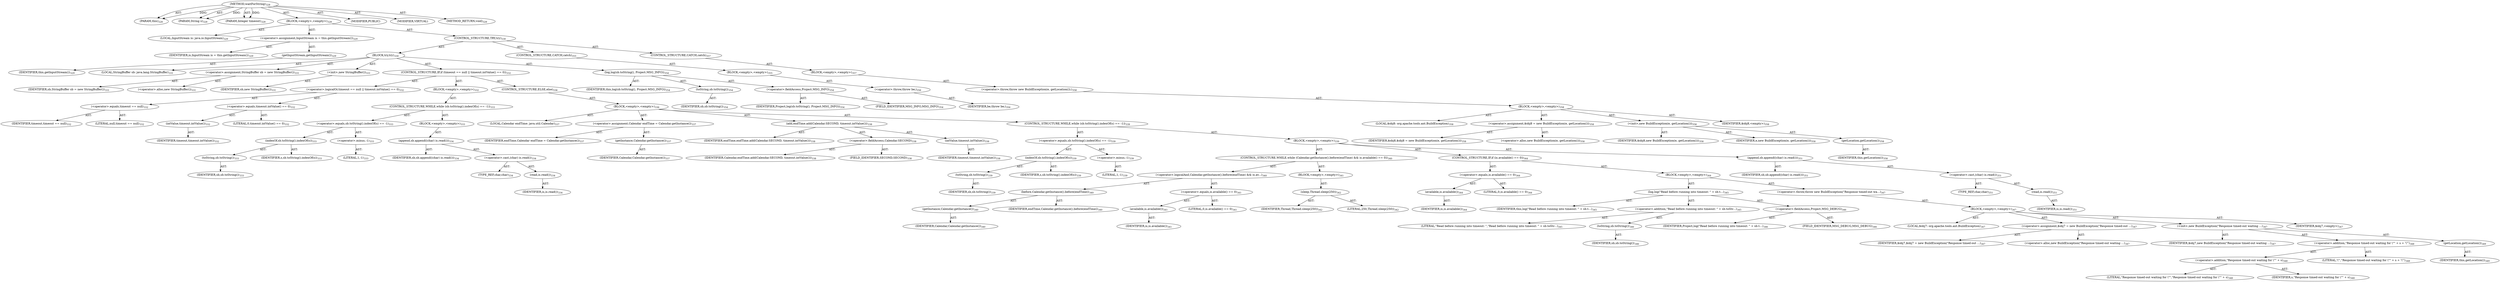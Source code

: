 digraph "waitForString" {  
"111669149718" [label = <(METHOD,waitForString)<SUB>328</SUB>> ]
"115964117008" [label = <(PARAM,this)<SUB>328</SUB>> ]
"115964117036" [label = <(PARAM,String s)<SUB>328</SUB>> ]
"115964117037" [label = <(PARAM,Integer timeout)<SUB>328</SUB>> ]
"25769803815" [label = <(BLOCK,&lt;empty&gt;,&lt;empty&gt;)<SUB>328</SUB>> ]
"94489280523" [label = <(LOCAL,InputStream is: java.io.InputStream)<SUB>329</SUB>> ]
"30064771210" [label = <(&lt;operator&gt;.assignment,InputStream is = this.getInputStream())<SUB>329</SUB>> ]
"68719476850" [label = <(IDENTIFIER,is,InputStream is = this.getInputStream())<SUB>329</SUB>> ]
"30064771211" [label = <(getInputStream,getInputStream())<SUB>329</SUB>> ]
"68719476753" [label = <(IDENTIFIER,this,getInputStream())<SUB>329</SUB>> ]
"47244640266" [label = <(CONTROL_STRUCTURE,TRY,try)<SUB>330</SUB>> ]
"25769803816" [label = <(BLOCK,try,try)<SUB>330</SUB>> ]
"94489280524" [label = <(LOCAL,StringBuffer sb: java.lang.StringBuffer)<SUB>331</SUB>> ]
"30064771212" [label = <(&lt;operator&gt;.assignment,StringBuffer sb = new StringBuffer())<SUB>331</SUB>> ]
"68719476851" [label = <(IDENTIFIER,sb,StringBuffer sb = new StringBuffer())<SUB>331</SUB>> ]
"30064771213" [label = <(&lt;operator&gt;.alloc,new StringBuffer())<SUB>331</SUB>> ]
"30064771214" [label = <(&lt;init&gt;,new StringBuffer())<SUB>331</SUB>> ]
"68719476852" [label = <(IDENTIFIER,sb,new StringBuffer())<SUB>331</SUB>> ]
"47244640267" [label = <(CONTROL_STRUCTURE,IF,if (timeout == null || timeout.intValue() == 0))<SUB>332</SUB>> ]
"30064771215" [label = <(&lt;operator&gt;.logicalOr,timeout == null || timeout.intValue() == 0)<SUB>332</SUB>> ]
"30064771216" [label = <(&lt;operator&gt;.equals,timeout == null)<SUB>332</SUB>> ]
"68719476853" [label = <(IDENTIFIER,timeout,timeout == null)<SUB>332</SUB>> ]
"90194313241" [label = <(LITERAL,null,timeout == null)<SUB>332</SUB>> ]
"30064771217" [label = <(&lt;operator&gt;.equals,timeout.intValue() == 0)<SUB>332</SUB>> ]
"30064771218" [label = <(intValue,timeout.intValue())<SUB>332</SUB>> ]
"68719476854" [label = <(IDENTIFIER,timeout,timeout.intValue())<SUB>332</SUB>> ]
"90194313242" [label = <(LITERAL,0,timeout.intValue() == 0)<SUB>332</SUB>> ]
"25769803817" [label = <(BLOCK,&lt;empty&gt;,&lt;empty&gt;)<SUB>332</SUB>> ]
"47244640268" [label = <(CONTROL_STRUCTURE,WHILE,while (sb.toString().indexOf(s) == -1))<SUB>333</SUB>> ]
"30064771219" [label = <(&lt;operator&gt;.equals,sb.toString().indexOf(s) == -1)<SUB>333</SUB>> ]
"30064771220" [label = <(indexOf,sb.toString().indexOf(s))<SUB>333</SUB>> ]
"30064771221" [label = <(toString,sb.toString())<SUB>333</SUB>> ]
"68719476855" [label = <(IDENTIFIER,sb,sb.toString())<SUB>333</SUB>> ]
"68719476856" [label = <(IDENTIFIER,s,sb.toString().indexOf(s))<SUB>333</SUB>> ]
"30064771222" [label = <(&lt;operator&gt;.minus,-1)<SUB>333</SUB>> ]
"90194313243" [label = <(LITERAL,1,-1)<SUB>333</SUB>> ]
"25769803818" [label = <(BLOCK,&lt;empty&gt;,&lt;empty&gt;)<SUB>333</SUB>> ]
"30064771223" [label = <(append,sb.append((char) is.read()))<SUB>334</SUB>> ]
"68719476857" [label = <(IDENTIFIER,sb,sb.append((char) is.read()))<SUB>334</SUB>> ]
"30064771224" [label = <(&lt;operator&gt;.cast,(char) is.read())<SUB>334</SUB>> ]
"180388626437" [label = <(TYPE_REF,char,char)<SUB>334</SUB>> ]
"30064771225" [label = <(read,is.read())<SUB>334</SUB>> ]
"68719476858" [label = <(IDENTIFIER,is,is.read())<SUB>334</SUB>> ]
"47244640269" [label = <(CONTROL_STRUCTURE,ELSE,else)<SUB>336</SUB>> ]
"25769803819" [label = <(BLOCK,&lt;empty&gt;,&lt;empty&gt;)<SUB>336</SUB>> ]
"94489280525" [label = <(LOCAL,Calendar endTime: java.util.Calendar)<SUB>337</SUB>> ]
"30064771226" [label = <(&lt;operator&gt;.assignment,Calendar endTime = Calendar.getInstance())<SUB>337</SUB>> ]
"68719476859" [label = <(IDENTIFIER,endTime,Calendar endTime = Calendar.getInstance())<SUB>337</SUB>> ]
"30064771227" [label = <(getInstance,Calendar.getInstance())<SUB>337</SUB>> ]
"68719476860" [label = <(IDENTIFIER,Calendar,Calendar.getInstance())<SUB>337</SUB>> ]
"30064771228" [label = <(add,endTime.add(Calendar.SECOND, timeout.intValue()))<SUB>338</SUB>> ]
"68719476861" [label = <(IDENTIFIER,endTime,endTime.add(Calendar.SECOND, timeout.intValue()))<SUB>338</SUB>> ]
"30064771229" [label = <(&lt;operator&gt;.fieldAccess,Calendar.SECOND)<SUB>338</SUB>> ]
"68719476862" [label = <(IDENTIFIER,Calendar,endTime.add(Calendar.SECOND, timeout.intValue()))<SUB>338</SUB>> ]
"55834574896" [label = <(FIELD_IDENTIFIER,SECOND,SECOND)<SUB>338</SUB>> ]
"30064771230" [label = <(intValue,timeout.intValue())<SUB>338</SUB>> ]
"68719476863" [label = <(IDENTIFIER,timeout,timeout.intValue())<SUB>338</SUB>> ]
"47244640270" [label = <(CONTROL_STRUCTURE,WHILE,while (sb.toString().indexOf(s) == -1))<SUB>339</SUB>> ]
"30064771231" [label = <(&lt;operator&gt;.equals,sb.toString().indexOf(s) == -1)<SUB>339</SUB>> ]
"30064771232" [label = <(indexOf,sb.toString().indexOf(s))<SUB>339</SUB>> ]
"30064771233" [label = <(toString,sb.toString())<SUB>339</SUB>> ]
"68719476864" [label = <(IDENTIFIER,sb,sb.toString())<SUB>339</SUB>> ]
"68719476865" [label = <(IDENTIFIER,s,sb.toString().indexOf(s))<SUB>339</SUB>> ]
"30064771234" [label = <(&lt;operator&gt;.minus,-1)<SUB>339</SUB>> ]
"90194313244" [label = <(LITERAL,1,-1)<SUB>339</SUB>> ]
"25769803820" [label = <(BLOCK,&lt;empty&gt;,&lt;empty&gt;)<SUB>339</SUB>> ]
"47244640271" [label = <(CONTROL_STRUCTURE,WHILE,while (Calendar.getInstance().before(endTime) &amp;&amp; is.available() == 0))<SUB>340</SUB>> ]
"30064771235" [label = <(&lt;operator&gt;.logicalAnd,Calendar.getInstance().before(endTime) &amp;&amp; is.av...)<SUB>340</SUB>> ]
"30064771236" [label = <(before,Calendar.getInstance().before(endTime))<SUB>340</SUB>> ]
"30064771237" [label = <(getInstance,Calendar.getInstance())<SUB>340</SUB>> ]
"68719476866" [label = <(IDENTIFIER,Calendar,Calendar.getInstance())<SUB>340</SUB>> ]
"68719476867" [label = <(IDENTIFIER,endTime,Calendar.getInstance().before(endTime))<SUB>340</SUB>> ]
"30064771238" [label = <(&lt;operator&gt;.equals,is.available() == 0)<SUB>341</SUB>> ]
"30064771239" [label = <(available,is.available())<SUB>341</SUB>> ]
"68719476868" [label = <(IDENTIFIER,is,is.available())<SUB>341</SUB>> ]
"90194313245" [label = <(LITERAL,0,is.available() == 0)<SUB>341</SUB>> ]
"25769803821" [label = <(BLOCK,&lt;empty&gt;,&lt;empty&gt;)<SUB>341</SUB>> ]
"30064771240" [label = <(sleep,Thread.sleep(250))<SUB>342</SUB>> ]
"68719476869" [label = <(IDENTIFIER,Thread,Thread.sleep(250))<SUB>342</SUB>> ]
"90194313246" [label = <(LITERAL,250,Thread.sleep(250))<SUB>342</SUB>> ]
"47244640272" [label = <(CONTROL_STRUCTURE,IF,if (is.available() == 0))<SUB>344</SUB>> ]
"30064771241" [label = <(&lt;operator&gt;.equals,is.available() == 0)<SUB>344</SUB>> ]
"30064771242" [label = <(available,is.available())<SUB>344</SUB>> ]
"68719476870" [label = <(IDENTIFIER,is,is.available())<SUB>344</SUB>> ]
"90194313247" [label = <(LITERAL,0,is.available() == 0)<SUB>344</SUB>> ]
"25769803822" [label = <(BLOCK,&lt;empty&gt;,&lt;empty&gt;)<SUB>344</SUB>> ]
"30064771243" [label = <(log,log(&quot;Read before running into timeout: &quot; + sb.t...)<SUB>345</SUB>> ]
"68719476754" [label = <(IDENTIFIER,this,log(&quot;Read before running into timeout: &quot; + sb.t...)<SUB>345</SUB>> ]
"30064771244" [label = <(&lt;operator&gt;.addition,&quot;Read before running into timeout: &quot; + sb.toStr...)<SUB>345</SUB>> ]
"90194313248" [label = <(LITERAL,&quot;Read before running into timeout: &quot;,&quot;Read before running into timeout: &quot; + sb.toStr...)<SUB>345</SUB>> ]
"30064771245" [label = <(toString,sb.toString())<SUB>346</SUB>> ]
"68719476871" [label = <(IDENTIFIER,sb,sb.toString())<SUB>346</SUB>> ]
"30064771246" [label = <(&lt;operator&gt;.fieldAccess,Project.MSG_DEBUG)<SUB>346</SUB>> ]
"68719476872" [label = <(IDENTIFIER,Project,log(&quot;Read before running into timeout: &quot; + sb.t...)<SUB>346</SUB>> ]
"55834574897" [label = <(FIELD_IDENTIFIER,MSG_DEBUG,MSG_DEBUG)<SUB>346</SUB>> ]
"30064771247" [label = <(&lt;operator&gt;.throw,throw new BuildException(&quot;Response timed-out wa...)<SUB>347</SUB>> ]
"25769803823" [label = <(BLOCK,&lt;empty&gt;,&lt;empty&gt;)<SUB>347</SUB>> ]
"94489280526" [label = <(LOCAL,$obj7: org.apache.tools.ant.BuildException)<SUB>347</SUB>> ]
"30064771248" [label = <(&lt;operator&gt;.assignment,$obj7 = new BuildException(&quot;Response timed-out ...)<SUB>347</SUB>> ]
"68719476873" [label = <(IDENTIFIER,$obj7,$obj7 = new BuildException(&quot;Response timed-out ...)<SUB>347</SUB>> ]
"30064771249" [label = <(&lt;operator&gt;.alloc,new BuildException(&quot;Response timed-out waiting ...)<SUB>347</SUB>> ]
"30064771250" [label = <(&lt;init&gt;,new BuildException(&quot;Response timed-out waiting ...)<SUB>347</SUB>> ]
"68719476874" [label = <(IDENTIFIER,$obj7,new BuildException(&quot;Response timed-out waiting ...)<SUB>347</SUB>> ]
"30064771251" [label = <(&lt;operator&gt;.addition,&quot;Response timed-out waiting for \&quot;&quot; + s + '\&quot;')<SUB>348</SUB>> ]
"30064771252" [label = <(&lt;operator&gt;.addition,&quot;Response timed-out waiting for \&quot;&quot; + s)<SUB>348</SUB>> ]
"90194313249" [label = <(LITERAL,&quot;Response timed-out waiting for \&quot;&quot;,&quot;Response timed-out waiting for \&quot;&quot; + s)<SUB>348</SUB>> ]
"68719476875" [label = <(IDENTIFIER,s,&quot;Response timed-out waiting for \&quot;&quot; + s)<SUB>348</SUB>> ]
"90194313250" [label = <(LITERAL,'\&quot;',&quot;Response timed-out waiting for \&quot;&quot; + s + '\&quot;')<SUB>348</SUB>> ]
"30064771253" [label = <(getLocation,getLocation())<SUB>349</SUB>> ]
"68719476755" [label = <(IDENTIFIER,this,getLocation())<SUB>349</SUB>> ]
"68719476876" [label = <(IDENTIFIER,$obj7,&lt;empty&gt;)<SUB>347</SUB>> ]
"30064771254" [label = <(append,sb.append((char) is.read()))<SUB>351</SUB>> ]
"68719476877" [label = <(IDENTIFIER,sb,sb.append((char) is.read()))<SUB>351</SUB>> ]
"30064771255" [label = <(&lt;operator&gt;.cast,(char) is.read())<SUB>351</SUB>> ]
"180388626438" [label = <(TYPE_REF,char,char)<SUB>351</SUB>> ]
"30064771256" [label = <(read,is.read())<SUB>351</SUB>> ]
"68719476878" [label = <(IDENTIFIER,is,is.read())<SUB>351</SUB>> ]
"30064771257" [label = <(log,log(sb.toString(), Project.MSG_INFO))<SUB>354</SUB>> ]
"68719476756" [label = <(IDENTIFIER,this,log(sb.toString(), Project.MSG_INFO))<SUB>354</SUB>> ]
"30064771258" [label = <(toString,sb.toString())<SUB>354</SUB>> ]
"68719476879" [label = <(IDENTIFIER,sb,sb.toString())<SUB>354</SUB>> ]
"30064771259" [label = <(&lt;operator&gt;.fieldAccess,Project.MSG_INFO)<SUB>354</SUB>> ]
"68719476880" [label = <(IDENTIFIER,Project,log(sb.toString(), Project.MSG_INFO))<SUB>354</SUB>> ]
"55834574898" [label = <(FIELD_IDENTIFIER,MSG_INFO,MSG_INFO)<SUB>354</SUB>> ]
"47244640273" [label = <(CONTROL_STRUCTURE,CATCH,catch)<SUB>355</SUB>> ]
"25769803824" [label = <(BLOCK,&lt;empty&gt;,&lt;empty&gt;)<SUB>355</SUB>> ]
"30064771260" [label = <(&lt;operator&gt;.throw,throw be;)<SUB>356</SUB>> ]
"68719476881" [label = <(IDENTIFIER,be,throw be;)<SUB>356</SUB>> ]
"47244640274" [label = <(CONTROL_STRUCTURE,CATCH,catch)<SUB>357</SUB>> ]
"25769803825" [label = <(BLOCK,&lt;empty&gt;,&lt;empty&gt;)<SUB>357</SUB>> ]
"30064771261" [label = <(&lt;operator&gt;.throw,throw new BuildException(e, getLocation());)<SUB>358</SUB>> ]
"25769803826" [label = <(BLOCK,&lt;empty&gt;,&lt;empty&gt;)<SUB>358</SUB>> ]
"94489280527" [label = <(LOCAL,$obj8: org.apache.tools.ant.BuildException)<SUB>358</SUB>> ]
"30064771262" [label = <(&lt;operator&gt;.assignment,$obj8 = new BuildException(e, getLocation()))<SUB>358</SUB>> ]
"68719476882" [label = <(IDENTIFIER,$obj8,$obj8 = new BuildException(e, getLocation()))<SUB>358</SUB>> ]
"30064771263" [label = <(&lt;operator&gt;.alloc,new BuildException(e, getLocation()))<SUB>358</SUB>> ]
"30064771264" [label = <(&lt;init&gt;,new BuildException(e, getLocation()))<SUB>358</SUB>> ]
"68719476883" [label = <(IDENTIFIER,$obj8,new BuildException(e, getLocation()))<SUB>358</SUB>> ]
"68719476884" [label = <(IDENTIFIER,e,new BuildException(e, getLocation()))<SUB>358</SUB>> ]
"30064771265" [label = <(getLocation,getLocation())<SUB>358</SUB>> ]
"68719476757" [label = <(IDENTIFIER,this,getLocation())<SUB>358</SUB>> ]
"68719476885" [label = <(IDENTIFIER,$obj8,&lt;empty&gt;)<SUB>358</SUB>> ]
"133143986234" [label = <(MODIFIER,PUBLIC)> ]
"133143986235" [label = <(MODIFIER,VIRTUAL)> ]
"128849018902" [label = <(METHOD_RETURN,void)<SUB>328</SUB>> ]
  "111669149718" -> "115964117008"  [ label = "AST: "] 
  "111669149718" -> "115964117036"  [ label = "AST: "] 
  "111669149718" -> "115964117037"  [ label = "AST: "] 
  "111669149718" -> "25769803815"  [ label = "AST: "] 
  "111669149718" -> "133143986234"  [ label = "AST: "] 
  "111669149718" -> "133143986235"  [ label = "AST: "] 
  "111669149718" -> "128849018902"  [ label = "AST: "] 
  "25769803815" -> "94489280523"  [ label = "AST: "] 
  "25769803815" -> "30064771210"  [ label = "AST: "] 
  "25769803815" -> "47244640266"  [ label = "AST: "] 
  "30064771210" -> "68719476850"  [ label = "AST: "] 
  "30064771210" -> "30064771211"  [ label = "AST: "] 
  "30064771211" -> "68719476753"  [ label = "AST: "] 
  "47244640266" -> "25769803816"  [ label = "AST: "] 
  "47244640266" -> "47244640273"  [ label = "AST: "] 
  "47244640266" -> "47244640274"  [ label = "AST: "] 
  "25769803816" -> "94489280524"  [ label = "AST: "] 
  "25769803816" -> "30064771212"  [ label = "AST: "] 
  "25769803816" -> "30064771214"  [ label = "AST: "] 
  "25769803816" -> "47244640267"  [ label = "AST: "] 
  "25769803816" -> "30064771257"  [ label = "AST: "] 
  "30064771212" -> "68719476851"  [ label = "AST: "] 
  "30064771212" -> "30064771213"  [ label = "AST: "] 
  "30064771214" -> "68719476852"  [ label = "AST: "] 
  "47244640267" -> "30064771215"  [ label = "AST: "] 
  "47244640267" -> "25769803817"  [ label = "AST: "] 
  "47244640267" -> "47244640269"  [ label = "AST: "] 
  "30064771215" -> "30064771216"  [ label = "AST: "] 
  "30064771215" -> "30064771217"  [ label = "AST: "] 
  "30064771216" -> "68719476853"  [ label = "AST: "] 
  "30064771216" -> "90194313241"  [ label = "AST: "] 
  "30064771217" -> "30064771218"  [ label = "AST: "] 
  "30064771217" -> "90194313242"  [ label = "AST: "] 
  "30064771218" -> "68719476854"  [ label = "AST: "] 
  "25769803817" -> "47244640268"  [ label = "AST: "] 
  "47244640268" -> "30064771219"  [ label = "AST: "] 
  "47244640268" -> "25769803818"  [ label = "AST: "] 
  "30064771219" -> "30064771220"  [ label = "AST: "] 
  "30064771219" -> "30064771222"  [ label = "AST: "] 
  "30064771220" -> "30064771221"  [ label = "AST: "] 
  "30064771220" -> "68719476856"  [ label = "AST: "] 
  "30064771221" -> "68719476855"  [ label = "AST: "] 
  "30064771222" -> "90194313243"  [ label = "AST: "] 
  "25769803818" -> "30064771223"  [ label = "AST: "] 
  "30064771223" -> "68719476857"  [ label = "AST: "] 
  "30064771223" -> "30064771224"  [ label = "AST: "] 
  "30064771224" -> "180388626437"  [ label = "AST: "] 
  "30064771224" -> "30064771225"  [ label = "AST: "] 
  "30064771225" -> "68719476858"  [ label = "AST: "] 
  "47244640269" -> "25769803819"  [ label = "AST: "] 
  "25769803819" -> "94489280525"  [ label = "AST: "] 
  "25769803819" -> "30064771226"  [ label = "AST: "] 
  "25769803819" -> "30064771228"  [ label = "AST: "] 
  "25769803819" -> "47244640270"  [ label = "AST: "] 
  "30064771226" -> "68719476859"  [ label = "AST: "] 
  "30064771226" -> "30064771227"  [ label = "AST: "] 
  "30064771227" -> "68719476860"  [ label = "AST: "] 
  "30064771228" -> "68719476861"  [ label = "AST: "] 
  "30064771228" -> "30064771229"  [ label = "AST: "] 
  "30064771228" -> "30064771230"  [ label = "AST: "] 
  "30064771229" -> "68719476862"  [ label = "AST: "] 
  "30064771229" -> "55834574896"  [ label = "AST: "] 
  "30064771230" -> "68719476863"  [ label = "AST: "] 
  "47244640270" -> "30064771231"  [ label = "AST: "] 
  "47244640270" -> "25769803820"  [ label = "AST: "] 
  "30064771231" -> "30064771232"  [ label = "AST: "] 
  "30064771231" -> "30064771234"  [ label = "AST: "] 
  "30064771232" -> "30064771233"  [ label = "AST: "] 
  "30064771232" -> "68719476865"  [ label = "AST: "] 
  "30064771233" -> "68719476864"  [ label = "AST: "] 
  "30064771234" -> "90194313244"  [ label = "AST: "] 
  "25769803820" -> "47244640271"  [ label = "AST: "] 
  "25769803820" -> "47244640272"  [ label = "AST: "] 
  "25769803820" -> "30064771254"  [ label = "AST: "] 
  "47244640271" -> "30064771235"  [ label = "AST: "] 
  "47244640271" -> "25769803821"  [ label = "AST: "] 
  "30064771235" -> "30064771236"  [ label = "AST: "] 
  "30064771235" -> "30064771238"  [ label = "AST: "] 
  "30064771236" -> "30064771237"  [ label = "AST: "] 
  "30064771236" -> "68719476867"  [ label = "AST: "] 
  "30064771237" -> "68719476866"  [ label = "AST: "] 
  "30064771238" -> "30064771239"  [ label = "AST: "] 
  "30064771238" -> "90194313245"  [ label = "AST: "] 
  "30064771239" -> "68719476868"  [ label = "AST: "] 
  "25769803821" -> "30064771240"  [ label = "AST: "] 
  "30064771240" -> "68719476869"  [ label = "AST: "] 
  "30064771240" -> "90194313246"  [ label = "AST: "] 
  "47244640272" -> "30064771241"  [ label = "AST: "] 
  "47244640272" -> "25769803822"  [ label = "AST: "] 
  "30064771241" -> "30064771242"  [ label = "AST: "] 
  "30064771241" -> "90194313247"  [ label = "AST: "] 
  "30064771242" -> "68719476870"  [ label = "AST: "] 
  "25769803822" -> "30064771243"  [ label = "AST: "] 
  "25769803822" -> "30064771247"  [ label = "AST: "] 
  "30064771243" -> "68719476754"  [ label = "AST: "] 
  "30064771243" -> "30064771244"  [ label = "AST: "] 
  "30064771243" -> "30064771246"  [ label = "AST: "] 
  "30064771244" -> "90194313248"  [ label = "AST: "] 
  "30064771244" -> "30064771245"  [ label = "AST: "] 
  "30064771245" -> "68719476871"  [ label = "AST: "] 
  "30064771246" -> "68719476872"  [ label = "AST: "] 
  "30064771246" -> "55834574897"  [ label = "AST: "] 
  "30064771247" -> "25769803823"  [ label = "AST: "] 
  "25769803823" -> "94489280526"  [ label = "AST: "] 
  "25769803823" -> "30064771248"  [ label = "AST: "] 
  "25769803823" -> "30064771250"  [ label = "AST: "] 
  "25769803823" -> "68719476876"  [ label = "AST: "] 
  "30064771248" -> "68719476873"  [ label = "AST: "] 
  "30064771248" -> "30064771249"  [ label = "AST: "] 
  "30064771250" -> "68719476874"  [ label = "AST: "] 
  "30064771250" -> "30064771251"  [ label = "AST: "] 
  "30064771250" -> "30064771253"  [ label = "AST: "] 
  "30064771251" -> "30064771252"  [ label = "AST: "] 
  "30064771251" -> "90194313250"  [ label = "AST: "] 
  "30064771252" -> "90194313249"  [ label = "AST: "] 
  "30064771252" -> "68719476875"  [ label = "AST: "] 
  "30064771253" -> "68719476755"  [ label = "AST: "] 
  "30064771254" -> "68719476877"  [ label = "AST: "] 
  "30064771254" -> "30064771255"  [ label = "AST: "] 
  "30064771255" -> "180388626438"  [ label = "AST: "] 
  "30064771255" -> "30064771256"  [ label = "AST: "] 
  "30064771256" -> "68719476878"  [ label = "AST: "] 
  "30064771257" -> "68719476756"  [ label = "AST: "] 
  "30064771257" -> "30064771258"  [ label = "AST: "] 
  "30064771257" -> "30064771259"  [ label = "AST: "] 
  "30064771258" -> "68719476879"  [ label = "AST: "] 
  "30064771259" -> "68719476880"  [ label = "AST: "] 
  "30064771259" -> "55834574898"  [ label = "AST: "] 
  "47244640273" -> "25769803824"  [ label = "AST: "] 
  "25769803824" -> "30064771260"  [ label = "AST: "] 
  "30064771260" -> "68719476881"  [ label = "AST: "] 
  "47244640274" -> "25769803825"  [ label = "AST: "] 
  "25769803825" -> "30064771261"  [ label = "AST: "] 
  "30064771261" -> "25769803826"  [ label = "AST: "] 
  "25769803826" -> "94489280527"  [ label = "AST: "] 
  "25769803826" -> "30064771262"  [ label = "AST: "] 
  "25769803826" -> "30064771264"  [ label = "AST: "] 
  "25769803826" -> "68719476885"  [ label = "AST: "] 
  "30064771262" -> "68719476882"  [ label = "AST: "] 
  "30064771262" -> "30064771263"  [ label = "AST: "] 
  "30064771264" -> "68719476883"  [ label = "AST: "] 
  "30064771264" -> "68719476884"  [ label = "AST: "] 
  "30064771264" -> "30064771265"  [ label = "AST: "] 
  "30064771265" -> "68719476757"  [ label = "AST: "] 
  "111669149718" -> "115964117008"  [ label = "DDG: "] 
  "111669149718" -> "115964117036"  [ label = "DDG: "] 
  "111669149718" -> "115964117037"  [ label = "DDG: "] 
}
